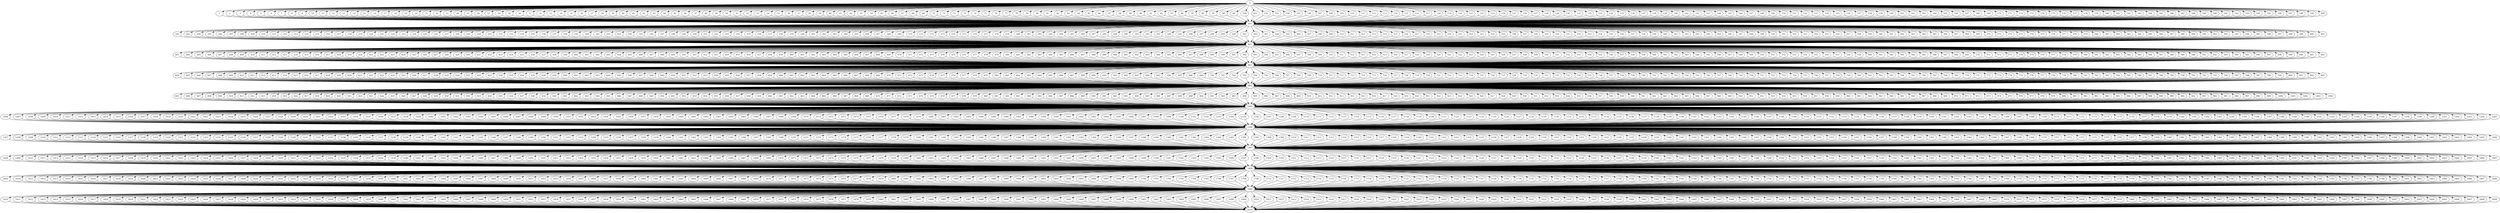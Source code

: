 digraph dag {
	0 -> 1;
	0 -> 2;
	0 -> 3;
	0 -> 4;
	0 -> 5;
	0 -> 6;
	0 -> 7;
	0 -> 8;
	0 -> 9;
	0 -> 10;
	0 -> 11;
	0 -> 12;
	0 -> 13;
	0 -> 14;
	0 -> 15;
	0 -> 16;
	0 -> 17;
	0 -> 18;
	0 -> 19;
	0 -> 20;
	0 -> 21;
	0 -> 22;
	0 -> 23;
	0 -> 24;
	0 -> 25;
	0 -> 26;
	0 -> 27;
	0 -> 28;
	0 -> 29;
	0 -> 30;
	0 -> 31;
	0 -> 32;
	0 -> 33;
	0 -> 34;
	0 -> 35;
	0 -> 36;
	0 -> 37;
	0 -> 38;
	0 -> 39;
	0 -> 40;
	0 -> 41;
	0 -> 42;
	0 -> 43;
	0 -> 44;
	0 -> 45;
	0 -> 46;
	0 -> 47;
	0 -> 48;
	0 -> 49;
	0 -> 50;
	0 -> 51;
	0 -> 52;
	0 -> 53;
	0 -> 54;
	0 -> 55;
	0 -> 56;
	0 -> 57;
	0 -> 58;
	0 -> 59;
	0 -> 60;
	0 -> 61;
	0 -> 62;
	0 -> 63;
	0 -> 64;
	0 -> 65;
	0 -> 66;
	0 -> 67;
	0 -> 68;
	0 -> 69;
	0 -> 70;
	0 -> 71;
	0 -> 72;
	0 -> 73;
	0 -> 74;
	0 -> 75;
	0 -> 76;
	0 -> 77;
	0 -> 78;
	0 -> 79;
	0 -> 80;
	0 -> 81;
	0 -> 82;
	0 -> 83;
	0 -> 84;
	0 -> 85;
	0 -> 86;
	0 -> 87;
	0 -> 88;
	0 -> 89;
	0 -> 90;
	0 -> 91;
	0 -> 92;
	0 -> 93;
	0 -> 94;
	0 -> 95;
	0 -> 96;
	0 -> 97;
	0 -> 98;
	0 -> 99;
	0 -> 100;
	0 -> 101;
	0 -> 102;
	0 -> 103;
	0 -> 104;
	0 -> 105;
	0 -> 106;
	0 -> 107;
	0 -> 108;
	0 -> 109;
	0 -> 110;
	0 -> 111;
	0 -> 112;
	0 -> 113;
	0 -> 114;
	0 -> 115;
	0 -> 116;
	0 -> 117;
	0 -> 118;
	0 -> 119;
	0 -> 120;
	0 -> 121;
	0 -> 122;
	0 -> 123;
	0 -> 124;
	0 -> 125;
	0 -> 126;
	0 -> 127;
	0 -> 128;
	0 -> 129;
	0 -> 130;
	0 -> 131;
	0 -> 132;
	0 -> 133;
	0 -> 134;
	0 -> 135;
	0 -> 136;
	0 -> 137;
	0 -> 138;
	0 -> 139;
	0 -> 140;
	0 -> 141;
	0 -> 142;
	0 -> 143;
	0 -> 144;
	0 -> 145;
	0 -> 146;
	0 -> 147;
	0 -> 148;
	0 -> 149;
	0 -> 150;
	0 -> 151;
	0 -> 152;
	0 -> 153;
	0 -> 154;
	0 -> 155;
	0 -> 156;
	0 -> 157;
	0 -> 158;
	0 -> 159;
	0 -> 160;
	0 -> 161;
	0 -> 162;
	0 -> 163;
	0 -> 164;
	0 -> 165;
	0 -> 166;
	0 -> 167;
	0 -> 168;
	0 -> 169;
	0 -> 170;
	0 -> 171;
	0 -> 172;
	0 -> 173;
	0 -> 174;
	0 -> 175;
	0 -> 176;
	0 -> 177;
	0 -> 178;
	0 -> 179;
	0 -> 180;
	0 -> 181;
	0 -> 182;
	0 -> 183;
	0 -> 184;
	0 -> 185;
	0 -> 186;
	0 -> 187;
	0 -> 188;
	0 -> 189;
	0 -> 190;
	0 -> 191;
	0 -> 192;
	0 -> 193;
	0 -> 194;
	0 -> 195;
	0 -> 196;
	0 -> 197;
	0 -> 198;
	0 -> 199;
	0 -> 200;
	1 -> 201;
	2 -> 201;
	3 -> 201;
	4 -> 201;
	5 -> 201;
	6 -> 201;
	7 -> 201;
	8 -> 201;
	9 -> 201;
	10 -> 201;
	11 -> 201;
	12 -> 201;
	13 -> 201;
	14 -> 201;
	15 -> 201;
	16 -> 201;
	17 -> 201;
	18 -> 201;
	19 -> 201;
	20 -> 201;
	21 -> 201;
	22 -> 201;
	23 -> 201;
	24 -> 201;
	25 -> 201;
	26 -> 201;
	27 -> 201;
	28 -> 201;
	29 -> 201;
	30 -> 201;
	31 -> 201;
	32 -> 201;
	33 -> 201;
	34 -> 201;
	35 -> 201;
	36 -> 201;
	37 -> 201;
	38 -> 201;
	39 -> 201;
	40 -> 201;
	41 -> 201;
	42 -> 201;
	43 -> 201;
	44 -> 201;
	45 -> 201;
	46 -> 201;
	47 -> 201;
	48 -> 201;
	49 -> 201;
	50 -> 201;
	51 -> 201;
	52 -> 201;
	53 -> 201;
	54 -> 201;
	55 -> 201;
	56 -> 201;
	57 -> 201;
	58 -> 201;
	59 -> 201;
	60 -> 201;
	61 -> 201;
	62 -> 201;
	63 -> 201;
	64 -> 201;
	65 -> 201;
	66 -> 201;
	67 -> 201;
	68 -> 201;
	69 -> 201;
	70 -> 201;
	71 -> 201;
	72 -> 201;
	73 -> 201;
	74 -> 201;
	75 -> 201;
	76 -> 201;
	77 -> 201;
	78 -> 201;
	79 -> 201;
	80 -> 201;
	81 -> 201;
	82 -> 201;
	83 -> 201;
	84 -> 201;
	85 -> 201;
	86 -> 201;
	87 -> 201;
	88 -> 201;
	89 -> 201;
	90 -> 201;
	91 -> 201;
	92 -> 201;
	93 -> 201;
	94 -> 201;
	95 -> 201;
	96 -> 201;
	97 -> 201;
	98 -> 201;
	99 -> 201;
	100 -> 201;
	101 -> 201;
	102 -> 201;
	103 -> 201;
	104 -> 201;
	105 -> 201;
	106 -> 201;
	107 -> 201;
	108 -> 201;
	109 -> 201;
	110 -> 201;
	111 -> 201;
	112 -> 201;
	113 -> 201;
	114 -> 201;
	115 -> 201;
	116 -> 201;
	117 -> 201;
	118 -> 201;
	119 -> 201;
	120 -> 201;
	121 -> 201;
	122 -> 201;
	123 -> 201;
	124 -> 201;
	125 -> 201;
	126 -> 201;
	127 -> 201;
	128 -> 201;
	129 -> 201;
	130 -> 201;
	131 -> 201;
	132 -> 201;
	133 -> 201;
	134 -> 201;
	135 -> 201;
	136 -> 201;
	137 -> 201;
	138 -> 201;
	139 -> 201;
	140 -> 201;
	141 -> 201;
	142 -> 201;
	143 -> 201;
	144 -> 201;
	145 -> 201;
	146 -> 201;
	147 -> 201;
	148 -> 201;
	149 -> 201;
	150 -> 201;
	151 -> 201;
	152 -> 201;
	153 -> 201;
	154 -> 201;
	155 -> 201;
	156 -> 201;
	157 -> 201;
	158 -> 201;
	159 -> 201;
	160 -> 201;
	161 -> 201;
	162 -> 201;
	163 -> 201;
	164 -> 201;
	165 -> 201;
	166 -> 201;
	167 -> 201;
	168 -> 201;
	169 -> 201;
	170 -> 201;
	171 -> 201;
	172 -> 201;
	173 -> 201;
	174 -> 201;
	175 -> 201;
	176 -> 201;
	177 -> 201;
	178 -> 201;
	179 -> 201;
	180 -> 201;
	181 -> 201;
	182 -> 201;
	183 -> 201;
	184 -> 201;
	185 -> 201;
	186 -> 201;
	187 -> 201;
	188 -> 201;
	189 -> 201;
	190 -> 201;
	191 -> 201;
	192 -> 201;
	193 -> 201;
	194 -> 201;
	195 -> 201;
	196 -> 201;
	197 -> 201;
	198 -> 201;
	199 -> 201;
	200 -> 201;
	201 -> 202;
	201 -> 203;
	201 -> 204;
	201 -> 205;
	201 -> 206;
	201 -> 207;
	201 -> 208;
	201 -> 209;
	201 -> 210;
	201 -> 211;
	201 -> 212;
	201 -> 213;
	201 -> 214;
	201 -> 215;
	201 -> 216;
	201 -> 217;
	201 -> 218;
	201 -> 219;
	201 -> 220;
	201 -> 221;
	201 -> 222;
	201 -> 223;
	201 -> 224;
	201 -> 225;
	201 -> 226;
	201 -> 227;
	201 -> 228;
	201 -> 229;
	201 -> 230;
	201 -> 231;
	201 -> 232;
	201 -> 233;
	201 -> 234;
	201 -> 235;
	201 -> 236;
	201 -> 237;
	201 -> 238;
	201 -> 239;
	201 -> 240;
	201 -> 241;
	201 -> 242;
	201 -> 243;
	201 -> 244;
	201 -> 245;
	201 -> 246;
	201 -> 247;
	201 -> 248;
	201 -> 249;
	201 -> 250;
	201 -> 251;
	201 -> 252;
	201 -> 253;
	201 -> 254;
	201 -> 255;
	201 -> 256;
	201 -> 257;
	201 -> 258;
	201 -> 259;
	201 -> 260;
	201 -> 261;
	201 -> 262;
	201 -> 263;
	201 -> 264;
	201 -> 265;
	201 -> 266;
	201 -> 267;
	201 -> 268;
	201 -> 269;
	201 -> 270;
	201 -> 271;
	201 -> 272;
	201 -> 273;
	201 -> 274;
	201 -> 275;
	201 -> 276;
	201 -> 277;
	201 -> 278;
	201 -> 279;
	201 -> 280;
	201 -> 281;
	201 -> 282;
	201 -> 283;
	201 -> 284;
	201 -> 285;
	201 -> 286;
	201 -> 287;
	201 -> 288;
	201 -> 289;
	201 -> 290;
	201 -> 291;
	201 -> 292;
	201 -> 293;
	201 -> 294;
	201 -> 295;
	201 -> 296;
	201 -> 297;
	201 -> 298;
	201 -> 299;
	201 -> 300;
	201 -> 301;
	201 -> 302;
	201 -> 303;
	201 -> 304;
	201 -> 305;
	201 -> 306;
	201 -> 307;
	201 -> 308;
	201 -> 309;
	201 -> 310;
	201 -> 311;
	201 -> 312;
	201 -> 313;
	201 -> 314;
	201 -> 315;
	201 -> 316;
	201 -> 317;
	201 -> 318;
	201 -> 319;
	201 -> 320;
	201 -> 321;
	201 -> 322;
	201 -> 323;
	201 -> 324;
	201 -> 325;
	201 -> 326;
	201 -> 327;
	201 -> 328;
	201 -> 329;
	201 -> 330;
	201 -> 331;
	201 -> 332;
	201 -> 333;
	201 -> 334;
	201 -> 335;
	201 -> 336;
	201 -> 337;
	201 -> 338;
	201 -> 339;
	201 -> 340;
	201 -> 341;
	201 -> 342;
	201 -> 343;
	201 -> 344;
	201 -> 345;
	201 -> 346;
	201 -> 347;
	201 -> 348;
	201 -> 349;
	201 -> 350;
	201 -> 351;
	201 -> 352;
	201 -> 353;
	201 -> 354;
	201 -> 355;
	201 -> 356;
	201 -> 357;
	201 -> 358;
	201 -> 359;
	201 -> 360;
	201 -> 361;
	201 -> 362;
	201 -> 363;
	201 -> 364;
	201 -> 365;
	201 -> 366;
	201 -> 367;
	201 -> 368;
	201 -> 369;
	201 -> 370;
	201 -> 371;
	201 -> 372;
	201 -> 373;
	201 -> 374;
	201 -> 375;
	201 -> 376;
	201 -> 377;
	201 -> 378;
	201 -> 379;
	201 -> 380;
	201 -> 381;
	201 -> 382;
	201 -> 383;
	201 -> 384;
	201 -> 385;
	201 -> 386;
	201 -> 387;
	201 -> 388;
	201 -> 389;
	201 -> 390;
	201 -> 391;
	201 -> 392;
	201 -> 393;
	201 -> 394;
	201 -> 395;
	201 -> 396;
	201 -> 397;
	201 -> 398;
	201 -> 399;
	201 -> 400;
	201 -> 401;
	202 -> 402;
	203 -> 402;
	204 -> 402;
	205 -> 402;
	206 -> 402;
	207 -> 402;
	208 -> 402;
	209 -> 402;
	210 -> 402;
	211 -> 402;
	212 -> 402;
	213 -> 402;
	214 -> 402;
	215 -> 402;
	216 -> 402;
	217 -> 402;
	218 -> 402;
	219 -> 402;
	220 -> 402;
	221 -> 402;
	222 -> 402;
	223 -> 402;
	224 -> 402;
	225 -> 402;
	226 -> 402;
	227 -> 402;
	228 -> 402;
	229 -> 402;
	230 -> 402;
	231 -> 402;
	232 -> 402;
	233 -> 402;
	234 -> 402;
	235 -> 402;
	236 -> 402;
	237 -> 402;
	238 -> 402;
	239 -> 402;
	240 -> 402;
	241 -> 402;
	242 -> 402;
	243 -> 402;
	244 -> 402;
	245 -> 402;
	246 -> 402;
	247 -> 402;
	248 -> 402;
	249 -> 402;
	250 -> 402;
	251 -> 402;
	252 -> 402;
	253 -> 402;
	254 -> 402;
	255 -> 402;
	256 -> 402;
	257 -> 402;
	258 -> 402;
	259 -> 402;
	260 -> 402;
	261 -> 402;
	262 -> 402;
	263 -> 402;
	264 -> 402;
	265 -> 402;
	266 -> 402;
	267 -> 402;
	268 -> 402;
	269 -> 402;
	270 -> 402;
	271 -> 402;
	272 -> 402;
	273 -> 402;
	274 -> 402;
	275 -> 402;
	276 -> 402;
	277 -> 402;
	278 -> 402;
	279 -> 402;
	280 -> 402;
	281 -> 402;
	282 -> 402;
	283 -> 402;
	284 -> 402;
	285 -> 402;
	286 -> 402;
	287 -> 402;
	288 -> 402;
	289 -> 402;
	290 -> 402;
	291 -> 402;
	292 -> 402;
	293 -> 402;
	294 -> 402;
	295 -> 402;
	296 -> 402;
	297 -> 402;
	298 -> 402;
	299 -> 402;
	300 -> 402;
	301 -> 402;
	302 -> 402;
	303 -> 402;
	304 -> 402;
	305 -> 402;
	306 -> 402;
	307 -> 402;
	308 -> 402;
	309 -> 402;
	310 -> 402;
	311 -> 402;
	312 -> 402;
	313 -> 402;
	314 -> 402;
	315 -> 402;
	316 -> 402;
	317 -> 402;
	318 -> 402;
	319 -> 402;
	320 -> 402;
	321 -> 402;
	322 -> 402;
	323 -> 402;
	324 -> 402;
	325 -> 402;
	326 -> 402;
	327 -> 402;
	328 -> 402;
	329 -> 402;
	330 -> 402;
	331 -> 402;
	332 -> 402;
	333 -> 402;
	334 -> 402;
	335 -> 402;
	336 -> 402;
	337 -> 402;
	338 -> 402;
	339 -> 402;
	340 -> 402;
	341 -> 402;
	342 -> 402;
	343 -> 402;
	344 -> 402;
	345 -> 402;
	346 -> 402;
	347 -> 402;
	348 -> 402;
	349 -> 402;
	350 -> 402;
	351 -> 402;
	352 -> 402;
	353 -> 402;
	354 -> 402;
	355 -> 402;
	356 -> 402;
	357 -> 402;
	358 -> 402;
	359 -> 402;
	360 -> 402;
	361 -> 402;
	362 -> 402;
	363 -> 402;
	364 -> 402;
	365 -> 402;
	366 -> 402;
	367 -> 402;
	368 -> 402;
	369 -> 402;
	370 -> 402;
	371 -> 402;
	372 -> 402;
	373 -> 402;
	374 -> 402;
	375 -> 402;
	376 -> 402;
	377 -> 402;
	378 -> 402;
	379 -> 402;
	380 -> 402;
	381 -> 402;
	382 -> 402;
	383 -> 402;
	384 -> 402;
	385 -> 402;
	386 -> 402;
	387 -> 402;
	388 -> 402;
	389 -> 402;
	390 -> 402;
	391 -> 402;
	392 -> 402;
	393 -> 402;
	394 -> 402;
	395 -> 402;
	396 -> 402;
	397 -> 402;
	398 -> 402;
	399 -> 402;
	400 -> 402;
	401 -> 402;
	402 -> 403;
	402 -> 404;
	402 -> 405;
	402 -> 406;
	402 -> 407;
	402 -> 408;
	402 -> 409;
	402 -> 410;
	402 -> 411;
	402 -> 412;
	402 -> 413;
	402 -> 414;
	402 -> 415;
	402 -> 416;
	402 -> 417;
	402 -> 418;
	402 -> 419;
	402 -> 420;
	402 -> 421;
	402 -> 422;
	402 -> 423;
	402 -> 424;
	402 -> 425;
	402 -> 426;
	402 -> 427;
	402 -> 428;
	402 -> 429;
	402 -> 430;
	402 -> 431;
	402 -> 432;
	402 -> 433;
	402 -> 434;
	402 -> 435;
	402 -> 436;
	402 -> 437;
	402 -> 438;
	402 -> 439;
	402 -> 440;
	402 -> 441;
	402 -> 442;
	402 -> 443;
	402 -> 444;
	402 -> 445;
	402 -> 446;
	402 -> 447;
	402 -> 448;
	402 -> 449;
	402 -> 450;
	402 -> 451;
	402 -> 452;
	402 -> 453;
	402 -> 454;
	402 -> 455;
	402 -> 456;
	402 -> 457;
	402 -> 458;
	402 -> 459;
	402 -> 460;
	402 -> 461;
	402 -> 462;
	402 -> 463;
	402 -> 464;
	402 -> 465;
	402 -> 466;
	402 -> 467;
	402 -> 468;
	402 -> 469;
	402 -> 470;
	402 -> 471;
	402 -> 472;
	402 -> 473;
	402 -> 474;
	402 -> 475;
	402 -> 476;
	402 -> 477;
	402 -> 478;
	402 -> 479;
	402 -> 480;
	402 -> 481;
	402 -> 482;
	402 -> 483;
	402 -> 484;
	402 -> 485;
	402 -> 486;
	402 -> 487;
	402 -> 488;
	402 -> 489;
	402 -> 490;
	402 -> 491;
	402 -> 492;
	402 -> 493;
	402 -> 494;
	402 -> 495;
	402 -> 496;
	402 -> 497;
	402 -> 498;
	402 -> 499;
	402 -> 500;
	402 -> 501;
	402 -> 502;
	402 -> 503;
	402 -> 504;
	402 -> 505;
	402 -> 506;
	402 -> 507;
	402 -> 508;
	402 -> 509;
	402 -> 510;
	402 -> 511;
	402 -> 512;
	402 -> 513;
	402 -> 514;
	402 -> 515;
	402 -> 516;
	402 -> 517;
	402 -> 518;
	402 -> 519;
	402 -> 520;
	402 -> 521;
	402 -> 522;
	402 -> 523;
	402 -> 524;
	402 -> 525;
	402 -> 526;
	402 -> 527;
	402 -> 528;
	402 -> 529;
	402 -> 530;
	402 -> 531;
	402 -> 532;
	402 -> 533;
	402 -> 534;
	402 -> 535;
	402 -> 536;
	402 -> 537;
	402 -> 538;
	402 -> 539;
	402 -> 540;
	402 -> 541;
	402 -> 542;
	402 -> 543;
	402 -> 544;
	402 -> 545;
	402 -> 546;
	402 -> 547;
	402 -> 548;
	402 -> 549;
	402 -> 550;
	402 -> 551;
	402 -> 552;
	402 -> 553;
	402 -> 554;
	402 -> 555;
	402 -> 556;
	402 -> 557;
	402 -> 558;
	402 -> 559;
	402 -> 560;
	402 -> 561;
	402 -> 562;
	402 -> 563;
	402 -> 564;
	402 -> 565;
	402 -> 566;
	402 -> 567;
	402 -> 568;
	402 -> 569;
	402 -> 570;
	402 -> 571;
	402 -> 572;
	402 -> 573;
	402 -> 574;
	402 -> 575;
	402 -> 576;
	402 -> 577;
	402 -> 578;
	402 -> 579;
	402 -> 580;
	402 -> 581;
	402 -> 582;
	402 -> 583;
	402 -> 584;
	402 -> 585;
	402 -> 586;
	402 -> 587;
	402 -> 588;
	402 -> 589;
	402 -> 590;
	402 -> 591;
	402 -> 592;
	402 -> 593;
	402 -> 594;
	402 -> 595;
	402 -> 596;
	402 -> 597;
	402 -> 598;
	402 -> 599;
	402 -> 600;
	402 -> 601;
	402 -> 602;
	403 -> 603;
	404 -> 603;
	405 -> 603;
	406 -> 603;
	407 -> 603;
	408 -> 603;
	409 -> 603;
	410 -> 603;
	411 -> 603;
	412 -> 603;
	413 -> 603;
	414 -> 603;
	415 -> 603;
	416 -> 603;
	417 -> 603;
	418 -> 603;
	419 -> 603;
	420 -> 603;
	421 -> 603;
	422 -> 603;
	423 -> 603;
	424 -> 603;
	425 -> 603;
	426 -> 603;
	427 -> 603;
	428 -> 603;
	429 -> 603;
	430 -> 603;
	431 -> 603;
	432 -> 603;
	433 -> 603;
	434 -> 603;
	435 -> 603;
	436 -> 603;
	437 -> 603;
	438 -> 603;
	439 -> 603;
	440 -> 603;
	441 -> 603;
	442 -> 603;
	443 -> 603;
	444 -> 603;
	445 -> 603;
	446 -> 603;
	447 -> 603;
	448 -> 603;
	449 -> 603;
	450 -> 603;
	451 -> 603;
	452 -> 603;
	453 -> 603;
	454 -> 603;
	455 -> 603;
	456 -> 603;
	457 -> 603;
	458 -> 603;
	459 -> 603;
	460 -> 603;
	461 -> 603;
	462 -> 603;
	463 -> 603;
	464 -> 603;
	465 -> 603;
	466 -> 603;
	467 -> 603;
	468 -> 603;
	469 -> 603;
	470 -> 603;
	471 -> 603;
	472 -> 603;
	473 -> 603;
	474 -> 603;
	475 -> 603;
	476 -> 603;
	477 -> 603;
	478 -> 603;
	479 -> 603;
	480 -> 603;
	481 -> 603;
	482 -> 603;
	483 -> 603;
	484 -> 603;
	485 -> 603;
	486 -> 603;
	487 -> 603;
	488 -> 603;
	489 -> 603;
	490 -> 603;
	491 -> 603;
	492 -> 603;
	493 -> 603;
	494 -> 603;
	495 -> 603;
	496 -> 603;
	497 -> 603;
	498 -> 603;
	499 -> 603;
	500 -> 603;
	501 -> 603;
	502 -> 603;
	503 -> 603;
	504 -> 603;
	505 -> 603;
	506 -> 603;
	507 -> 603;
	508 -> 603;
	509 -> 603;
	510 -> 603;
	511 -> 603;
	512 -> 603;
	513 -> 603;
	514 -> 603;
	515 -> 603;
	516 -> 603;
	517 -> 603;
	518 -> 603;
	519 -> 603;
	520 -> 603;
	521 -> 603;
	522 -> 603;
	523 -> 603;
	524 -> 603;
	525 -> 603;
	526 -> 603;
	527 -> 603;
	528 -> 603;
	529 -> 603;
	530 -> 603;
	531 -> 603;
	532 -> 603;
	533 -> 603;
	534 -> 603;
	535 -> 603;
	536 -> 603;
	537 -> 603;
	538 -> 603;
	539 -> 603;
	540 -> 603;
	541 -> 603;
	542 -> 603;
	543 -> 603;
	544 -> 603;
	545 -> 603;
	546 -> 603;
	547 -> 603;
	548 -> 603;
	549 -> 603;
	550 -> 603;
	551 -> 603;
	552 -> 603;
	553 -> 603;
	554 -> 603;
	555 -> 603;
	556 -> 603;
	557 -> 603;
	558 -> 603;
	559 -> 603;
	560 -> 603;
	561 -> 603;
	562 -> 603;
	563 -> 603;
	564 -> 603;
	565 -> 603;
	566 -> 603;
	567 -> 603;
	568 -> 603;
	569 -> 603;
	570 -> 603;
	571 -> 603;
	572 -> 603;
	573 -> 603;
	574 -> 603;
	575 -> 603;
	576 -> 603;
	577 -> 603;
	578 -> 603;
	579 -> 603;
	580 -> 603;
	581 -> 603;
	582 -> 603;
	583 -> 603;
	584 -> 603;
	585 -> 603;
	586 -> 603;
	587 -> 603;
	588 -> 603;
	589 -> 603;
	590 -> 603;
	591 -> 603;
	592 -> 603;
	593 -> 603;
	594 -> 603;
	595 -> 603;
	596 -> 603;
	597 -> 603;
	598 -> 603;
	599 -> 603;
	600 -> 603;
	601 -> 603;
	602 -> 603;
	603 -> 604;
	603 -> 605;
	603 -> 606;
	603 -> 607;
	603 -> 608;
	603 -> 609;
	603 -> 610;
	603 -> 611;
	603 -> 612;
	603 -> 613;
	603 -> 614;
	603 -> 615;
	603 -> 616;
	603 -> 617;
	603 -> 618;
	603 -> 619;
	603 -> 620;
	603 -> 621;
	603 -> 622;
	603 -> 623;
	603 -> 624;
	603 -> 625;
	603 -> 626;
	603 -> 627;
	603 -> 628;
	603 -> 629;
	603 -> 630;
	603 -> 631;
	603 -> 632;
	603 -> 633;
	603 -> 634;
	603 -> 635;
	603 -> 636;
	603 -> 637;
	603 -> 638;
	603 -> 639;
	603 -> 640;
	603 -> 641;
	603 -> 642;
	603 -> 643;
	603 -> 644;
	603 -> 645;
	603 -> 646;
	603 -> 647;
	603 -> 648;
	603 -> 649;
	603 -> 650;
	603 -> 651;
	603 -> 652;
	603 -> 653;
	603 -> 654;
	603 -> 655;
	603 -> 656;
	603 -> 657;
	603 -> 658;
	603 -> 659;
	603 -> 660;
	603 -> 661;
	603 -> 662;
	603 -> 663;
	603 -> 664;
	603 -> 665;
	603 -> 666;
	603 -> 667;
	603 -> 668;
	603 -> 669;
	603 -> 670;
	603 -> 671;
	603 -> 672;
	603 -> 673;
	603 -> 674;
	603 -> 675;
	603 -> 676;
	603 -> 677;
	603 -> 678;
	603 -> 679;
	603 -> 680;
	603 -> 681;
	603 -> 682;
	603 -> 683;
	603 -> 684;
	603 -> 685;
	603 -> 686;
	603 -> 687;
	603 -> 688;
	603 -> 689;
	603 -> 690;
	603 -> 691;
	603 -> 692;
	603 -> 693;
	603 -> 694;
	603 -> 695;
	603 -> 696;
	603 -> 697;
	603 -> 698;
	603 -> 699;
	603 -> 700;
	603 -> 701;
	603 -> 702;
	603 -> 703;
	603 -> 704;
	603 -> 705;
	603 -> 706;
	603 -> 707;
	603 -> 708;
	603 -> 709;
	603 -> 710;
	603 -> 711;
	603 -> 712;
	603 -> 713;
	603 -> 714;
	603 -> 715;
	603 -> 716;
	603 -> 717;
	603 -> 718;
	603 -> 719;
	603 -> 720;
	603 -> 721;
	603 -> 722;
	603 -> 723;
	603 -> 724;
	603 -> 725;
	603 -> 726;
	603 -> 727;
	603 -> 728;
	603 -> 729;
	603 -> 730;
	603 -> 731;
	603 -> 732;
	603 -> 733;
	603 -> 734;
	603 -> 735;
	603 -> 736;
	603 -> 737;
	603 -> 738;
	603 -> 739;
	603 -> 740;
	603 -> 741;
	603 -> 742;
	603 -> 743;
	603 -> 744;
	603 -> 745;
	603 -> 746;
	603 -> 747;
	603 -> 748;
	603 -> 749;
	603 -> 750;
	603 -> 751;
	603 -> 752;
	603 -> 753;
	603 -> 754;
	603 -> 755;
	603 -> 756;
	603 -> 757;
	603 -> 758;
	603 -> 759;
	603 -> 760;
	603 -> 761;
	603 -> 762;
	603 -> 763;
	603 -> 764;
	603 -> 765;
	603 -> 766;
	603 -> 767;
	603 -> 768;
	603 -> 769;
	603 -> 770;
	603 -> 771;
	603 -> 772;
	603 -> 773;
	603 -> 774;
	603 -> 775;
	603 -> 776;
	603 -> 777;
	603 -> 778;
	603 -> 779;
	603 -> 780;
	603 -> 781;
	603 -> 782;
	603 -> 783;
	603 -> 784;
	603 -> 785;
	603 -> 786;
	603 -> 787;
	603 -> 788;
	603 -> 789;
	603 -> 790;
	603 -> 791;
	603 -> 792;
	603 -> 793;
	603 -> 794;
	603 -> 795;
	603 -> 796;
	603 -> 797;
	603 -> 798;
	603 -> 799;
	603 -> 800;
	603 -> 801;
	603 -> 802;
	603 -> 803;
	604 -> 804;
	605 -> 804;
	606 -> 804;
	607 -> 804;
	608 -> 804;
	609 -> 804;
	610 -> 804;
	611 -> 804;
	612 -> 804;
	613 -> 804;
	614 -> 804;
	615 -> 804;
	616 -> 804;
	617 -> 804;
	618 -> 804;
	619 -> 804;
	620 -> 804;
	621 -> 804;
	622 -> 804;
	623 -> 804;
	624 -> 804;
	625 -> 804;
	626 -> 804;
	627 -> 804;
	628 -> 804;
	629 -> 804;
	630 -> 804;
	631 -> 804;
	632 -> 804;
	633 -> 804;
	634 -> 804;
	635 -> 804;
	636 -> 804;
	637 -> 804;
	638 -> 804;
	639 -> 804;
	640 -> 804;
	641 -> 804;
	642 -> 804;
	643 -> 804;
	644 -> 804;
	645 -> 804;
	646 -> 804;
	647 -> 804;
	648 -> 804;
	649 -> 804;
	650 -> 804;
	651 -> 804;
	652 -> 804;
	653 -> 804;
	654 -> 804;
	655 -> 804;
	656 -> 804;
	657 -> 804;
	658 -> 804;
	659 -> 804;
	660 -> 804;
	661 -> 804;
	662 -> 804;
	663 -> 804;
	664 -> 804;
	665 -> 804;
	666 -> 804;
	667 -> 804;
	668 -> 804;
	669 -> 804;
	670 -> 804;
	671 -> 804;
	672 -> 804;
	673 -> 804;
	674 -> 804;
	675 -> 804;
	676 -> 804;
	677 -> 804;
	678 -> 804;
	679 -> 804;
	680 -> 804;
	681 -> 804;
	682 -> 804;
	683 -> 804;
	684 -> 804;
	685 -> 804;
	686 -> 804;
	687 -> 804;
	688 -> 804;
	689 -> 804;
	690 -> 804;
	691 -> 804;
	692 -> 804;
	693 -> 804;
	694 -> 804;
	695 -> 804;
	696 -> 804;
	697 -> 804;
	698 -> 804;
	699 -> 804;
	700 -> 804;
	701 -> 804;
	702 -> 804;
	703 -> 804;
	704 -> 804;
	705 -> 804;
	706 -> 804;
	707 -> 804;
	708 -> 804;
	709 -> 804;
	710 -> 804;
	711 -> 804;
	712 -> 804;
	713 -> 804;
	714 -> 804;
	715 -> 804;
	716 -> 804;
	717 -> 804;
	718 -> 804;
	719 -> 804;
	720 -> 804;
	721 -> 804;
	722 -> 804;
	723 -> 804;
	724 -> 804;
	725 -> 804;
	726 -> 804;
	727 -> 804;
	728 -> 804;
	729 -> 804;
	730 -> 804;
	731 -> 804;
	732 -> 804;
	733 -> 804;
	734 -> 804;
	735 -> 804;
	736 -> 804;
	737 -> 804;
	738 -> 804;
	739 -> 804;
	740 -> 804;
	741 -> 804;
	742 -> 804;
	743 -> 804;
	744 -> 804;
	745 -> 804;
	746 -> 804;
	747 -> 804;
	748 -> 804;
	749 -> 804;
	750 -> 804;
	751 -> 804;
	752 -> 804;
	753 -> 804;
	754 -> 804;
	755 -> 804;
	756 -> 804;
	757 -> 804;
	758 -> 804;
	759 -> 804;
	760 -> 804;
	761 -> 804;
	762 -> 804;
	763 -> 804;
	764 -> 804;
	765 -> 804;
	766 -> 804;
	767 -> 804;
	768 -> 804;
	769 -> 804;
	770 -> 804;
	771 -> 804;
	772 -> 804;
	773 -> 804;
	774 -> 804;
	775 -> 804;
	776 -> 804;
	777 -> 804;
	778 -> 804;
	779 -> 804;
	780 -> 804;
	781 -> 804;
	782 -> 804;
	783 -> 804;
	784 -> 804;
	785 -> 804;
	786 -> 804;
	787 -> 804;
	788 -> 804;
	789 -> 804;
	790 -> 804;
	791 -> 804;
	792 -> 804;
	793 -> 804;
	794 -> 804;
	795 -> 804;
	796 -> 804;
	797 -> 804;
	798 -> 804;
	799 -> 804;
	800 -> 804;
	801 -> 804;
	802 -> 804;
	803 -> 804;
	804 -> 805;
	804 -> 806;
	804 -> 807;
	804 -> 808;
	804 -> 809;
	804 -> 810;
	804 -> 811;
	804 -> 812;
	804 -> 813;
	804 -> 814;
	804 -> 815;
	804 -> 816;
	804 -> 817;
	804 -> 818;
	804 -> 819;
	804 -> 820;
	804 -> 821;
	804 -> 822;
	804 -> 823;
	804 -> 824;
	804 -> 825;
	804 -> 826;
	804 -> 827;
	804 -> 828;
	804 -> 829;
	804 -> 830;
	804 -> 831;
	804 -> 832;
	804 -> 833;
	804 -> 834;
	804 -> 835;
	804 -> 836;
	804 -> 837;
	804 -> 838;
	804 -> 839;
	804 -> 840;
	804 -> 841;
	804 -> 842;
	804 -> 843;
	804 -> 844;
	804 -> 845;
	804 -> 846;
	804 -> 847;
	804 -> 848;
	804 -> 849;
	804 -> 850;
	804 -> 851;
	804 -> 852;
	804 -> 853;
	804 -> 854;
	804 -> 855;
	804 -> 856;
	804 -> 857;
	804 -> 858;
	804 -> 859;
	804 -> 860;
	804 -> 861;
	804 -> 862;
	804 -> 863;
	804 -> 864;
	804 -> 865;
	804 -> 866;
	804 -> 867;
	804 -> 868;
	804 -> 869;
	804 -> 870;
	804 -> 871;
	804 -> 872;
	804 -> 873;
	804 -> 874;
	804 -> 875;
	804 -> 876;
	804 -> 877;
	804 -> 878;
	804 -> 879;
	804 -> 880;
	804 -> 881;
	804 -> 882;
	804 -> 883;
	804 -> 884;
	804 -> 885;
	804 -> 886;
	804 -> 887;
	804 -> 888;
	804 -> 889;
	804 -> 890;
	804 -> 891;
	804 -> 892;
	804 -> 893;
	804 -> 894;
	804 -> 895;
	804 -> 896;
	804 -> 897;
	804 -> 898;
	804 -> 899;
	804 -> 900;
	804 -> 901;
	804 -> 902;
	804 -> 903;
	804 -> 904;
	804 -> 905;
	804 -> 906;
	804 -> 907;
	804 -> 908;
	804 -> 909;
	804 -> 910;
	804 -> 911;
	804 -> 912;
	804 -> 913;
	804 -> 914;
	804 -> 915;
	804 -> 916;
	804 -> 917;
	804 -> 918;
	804 -> 919;
	804 -> 920;
	804 -> 921;
	804 -> 922;
	804 -> 923;
	804 -> 924;
	804 -> 925;
	804 -> 926;
	804 -> 927;
	804 -> 928;
	804 -> 929;
	804 -> 930;
	804 -> 931;
	804 -> 932;
	804 -> 933;
	804 -> 934;
	804 -> 935;
	804 -> 936;
	804 -> 937;
	804 -> 938;
	804 -> 939;
	804 -> 940;
	804 -> 941;
	804 -> 942;
	804 -> 943;
	804 -> 944;
	804 -> 945;
	804 -> 946;
	804 -> 947;
	804 -> 948;
	804 -> 949;
	804 -> 950;
	804 -> 951;
	804 -> 952;
	804 -> 953;
	804 -> 954;
	804 -> 955;
	804 -> 956;
	804 -> 957;
	804 -> 958;
	804 -> 959;
	804 -> 960;
	804 -> 961;
	804 -> 962;
	804 -> 963;
	804 -> 964;
	804 -> 965;
	804 -> 966;
	804 -> 967;
	804 -> 968;
	804 -> 969;
	804 -> 970;
	804 -> 971;
	804 -> 972;
	804 -> 973;
	804 -> 974;
	804 -> 975;
	804 -> 976;
	804 -> 977;
	804 -> 978;
	804 -> 979;
	804 -> 980;
	804 -> 981;
	804 -> 982;
	804 -> 983;
	804 -> 984;
	804 -> 985;
	804 -> 986;
	804 -> 987;
	804 -> 988;
	804 -> 989;
	804 -> 990;
	804 -> 991;
	804 -> 992;
	804 -> 993;
	804 -> 994;
	804 -> 995;
	804 -> 996;
	804 -> 997;
	804 -> 998;
	804 -> 999;
	804 -> 1000;
	804 -> 1001;
	804 -> 1002;
	804 -> 1003;
	804 -> 1004;
	805 -> 1005;
	806 -> 1005;
	807 -> 1005;
	808 -> 1005;
	809 -> 1005;
	810 -> 1005;
	811 -> 1005;
	812 -> 1005;
	813 -> 1005;
	814 -> 1005;
	815 -> 1005;
	816 -> 1005;
	817 -> 1005;
	818 -> 1005;
	819 -> 1005;
	820 -> 1005;
	821 -> 1005;
	822 -> 1005;
	823 -> 1005;
	824 -> 1005;
	825 -> 1005;
	826 -> 1005;
	827 -> 1005;
	828 -> 1005;
	829 -> 1005;
	830 -> 1005;
	831 -> 1005;
	832 -> 1005;
	833 -> 1005;
	834 -> 1005;
	835 -> 1005;
	836 -> 1005;
	837 -> 1005;
	838 -> 1005;
	839 -> 1005;
	840 -> 1005;
	841 -> 1005;
	842 -> 1005;
	843 -> 1005;
	844 -> 1005;
	845 -> 1005;
	846 -> 1005;
	847 -> 1005;
	848 -> 1005;
	849 -> 1005;
	850 -> 1005;
	851 -> 1005;
	852 -> 1005;
	853 -> 1005;
	854 -> 1005;
	855 -> 1005;
	856 -> 1005;
	857 -> 1005;
	858 -> 1005;
	859 -> 1005;
	860 -> 1005;
	861 -> 1005;
	862 -> 1005;
	863 -> 1005;
	864 -> 1005;
	865 -> 1005;
	866 -> 1005;
	867 -> 1005;
	868 -> 1005;
	869 -> 1005;
	870 -> 1005;
	871 -> 1005;
	872 -> 1005;
	873 -> 1005;
	874 -> 1005;
	875 -> 1005;
	876 -> 1005;
	877 -> 1005;
	878 -> 1005;
	879 -> 1005;
	880 -> 1005;
	881 -> 1005;
	882 -> 1005;
	883 -> 1005;
	884 -> 1005;
	885 -> 1005;
	886 -> 1005;
	887 -> 1005;
	888 -> 1005;
	889 -> 1005;
	890 -> 1005;
	891 -> 1005;
	892 -> 1005;
	893 -> 1005;
	894 -> 1005;
	895 -> 1005;
	896 -> 1005;
	897 -> 1005;
	898 -> 1005;
	899 -> 1005;
	900 -> 1005;
	901 -> 1005;
	902 -> 1005;
	903 -> 1005;
	904 -> 1005;
	905 -> 1005;
	906 -> 1005;
	907 -> 1005;
	908 -> 1005;
	909 -> 1005;
	910 -> 1005;
	911 -> 1005;
	912 -> 1005;
	913 -> 1005;
	914 -> 1005;
	915 -> 1005;
	916 -> 1005;
	917 -> 1005;
	918 -> 1005;
	919 -> 1005;
	920 -> 1005;
	921 -> 1005;
	922 -> 1005;
	923 -> 1005;
	924 -> 1005;
	925 -> 1005;
	926 -> 1005;
	927 -> 1005;
	928 -> 1005;
	929 -> 1005;
	930 -> 1005;
	931 -> 1005;
	932 -> 1005;
	933 -> 1005;
	934 -> 1005;
	935 -> 1005;
	936 -> 1005;
	937 -> 1005;
	938 -> 1005;
	939 -> 1005;
	940 -> 1005;
	941 -> 1005;
	942 -> 1005;
	943 -> 1005;
	944 -> 1005;
	945 -> 1005;
	946 -> 1005;
	947 -> 1005;
	948 -> 1005;
	949 -> 1005;
	950 -> 1005;
	951 -> 1005;
	952 -> 1005;
	953 -> 1005;
	954 -> 1005;
	955 -> 1005;
	956 -> 1005;
	957 -> 1005;
	958 -> 1005;
	959 -> 1005;
	960 -> 1005;
	961 -> 1005;
	962 -> 1005;
	963 -> 1005;
	964 -> 1005;
	965 -> 1005;
	966 -> 1005;
	967 -> 1005;
	968 -> 1005;
	969 -> 1005;
	970 -> 1005;
	971 -> 1005;
	972 -> 1005;
	973 -> 1005;
	974 -> 1005;
	975 -> 1005;
	976 -> 1005;
	977 -> 1005;
	978 -> 1005;
	979 -> 1005;
	980 -> 1005;
	981 -> 1005;
	982 -> 1005;
	983 -> 1005;
	984 -> 1005;
	985 -> 1005;
	986 -> 1005;
	987 -> 1005;
	988 -> 1005;
	989 -> 1005;
	990 -> 1005;
	991 -> 1005;
	992 -> 1005;
	993 -> 1005;
	994 -> 1005;
	995 -> 1005;
	996 -> 1005;
	997 -> 1005;
	998 -> 1005;
	999 -> 1005;
	1000 -> 1005;
	1001 -> 1005;
	1002 -> 1005;
	1003 -> 1005;
	1004 -> 1005;
	1005 -> 1006;
	1005 -> 1007;
	1005 -> 1008;
	1005 -> 1009;
	1005 -> 1010;
	1005 -> 1011;
	1005 -> 1012;
	1005 -> 1013;
	1005 -> 1014;
	1005 -> 1015;
	1005 -> 1016;
	1005 -> 1017;
	1005 -> 1018;
	1005 -> 1019;
	1005 -> 1020;
	1005 -> 1021;
	1005 -> 1022;
	1005 -> 1023;
	1005 -> 1024;
	1005 -> 1025;
	1005 -> 1026;
	1005 -> 1027;
	1005 -> 1028;
	1005 -> 1029;
	1005 -> 1030;
	1005 -> 1031;
	1005 -> 1032;
	1005 -> 1033;
	1005 -> 1034;
	1005 -> 1035;
	1005 -> 1036;
	1005 -> 1037;
	1005 -> 1038;
	1005 -> 1039;
	1005 -> 1040;
	1005 -> 1041;
	1005 -> 1042;
	1005 -> 1043;
	1005 -> 1044;
	1005 -> 1045;
	1005 -> 1046;
	1005 -> 1047;
	1005 -> 1048;
	1005 -> 1049;
	1005 -> 1050;
	1005 -> 1051;
	1005 -> 1052;
	1005 -> 1053;
	1005 -> 1054;
	1005 -> 1055;
	1005 -> 1056;
	1005 -> 1057;
	1005 -> 1058;
	1005 -> 1059;
	1005 -> 1060;
	1005 -> 1061;
	1005 -> 1062;
	1005 -> 1063;
	1005 -> 1064;
	1005 -> 1065;
	1005 -> 1066;
	1005 -> 1067;
	1005 -> 1068;
	1005 -> 1069;
	1005 -> 1070;
	1005 -> 1071;
	1005 -> 1072;
	1005 -> 1073;
	1005 -> 1074;
	1005 -> 1075;
	1005 -> 1076;
	1005 -> 1077;
	1005 -> 1078;
	1005 -> 1079;
	1005 -> 1080;
	1005 -> 1081;
	1005 -> 1082;
	1005 -> 1083;
	1005 -> 1084;
	1005 -> 1085;
	1005 -> 1086;
	1005 -> 1087;
	1005 -> 1088;
	1005 -> 1089;
	1005 -> 1090;
	1005 -> 1091;
	1005 -> 1092;
	1005 -> 1093;
	1005 -> 1094;
	1005 -> 1095;
	1005 -> 1096;
	1005 -> 1097;
	1005 -> 1098;
	1005 -> 1099;
	1005 -> 1100;
	1005 -> 1101;
	1005 -> 1102;
	1005 -> 1103;
	1005 -> 1104;
	1005 -> 1105;
	1005 -> 1106;
	1005 -> 1107;
	1005 -> 1108;
	1005 -> 1109;
	1005 -> 1110;
	1005 -> 1111;
	1005 -> 1112;
	1005 -> 1113;
	1005 -> 1114;
	1005 -> 1115;
	1005 -> 1116;
	1005 -> 1117;
	1005 -> 1118;
	1005 -> 1119;
	1005 -> 1120;
	1005 -> 1121;
	1005 -> 1122;
	1005 -> 1123;
	1005 -> 1124;
	1005 -> 1125;
	1005 -> 1126;
	1005 -> 1127;
	1005 -> 1128;
	1005 -> 1129;
	1005 -> 1130;
	1005 -> 1131;
	1005 -> 1132;
	1005 -> 1133;
	1005 -> 1134;
	1005 -> 1135;
	1005 -> 1136;
	1005 -> 1137;
	1005 -> 1138;
	1005 -> 1139;
	1005 -> 1140;
	1005 -> 1141;
	1005 -> 1142;
	1005 -> 1143;
	1005 -> 1144;
	1005 -> 1145;
	1005 -> 1146;
	1005 -> 1147;
	1005 -> 1148;
	1005 -> 1149;
	1005 -> 1150;
	1005 -> 1151;
	1005 -> 1152;
	1005 -> 1153;
	1005 -> 1154;
	1005 -> 1155;
	1005 -> 1156;
	1005 -> 1157;
	1005 -> 1158;
	1005 -> 1159;
	1005 -> 1160;
	1005 -> 1161;
	1005 -> 1162;
	1005 -> 1163;
	1005 -> 1164;
	1005 -> 1165;
	1005 -> 1166;
	1005 -> 1167;
	1005 -> 1168;
	1005 -> 1169;
	1005 -> 1170;
	1005 -> 1171;
	1005 -> 1172;
	1005 -> 1173;
	1005 -> 1174;
	1005 -> 1175;
	1005 -> 1176;
	1005 -> 1177;
	1005 -> 1178;
	1005 -> 1179;
	1005 -> 1180;
	1005 -> 1181;
	1005 -> 1182;
	1005 -> 1183;
	1005 -> 1184;
	1005 -> 1185;
	1005 -> 1186;
	1005 -> 1187;
	1005 -> 1188;
	1005 -> 1189;
	1005 -> 1190;
	1005 -> 1191;
	1005 -> 1192;
	1005 -> 1193;
	1005 -> 1194;
	1005 -> 1195;
	1005 -> 1196;
	1005 -> 1197;
	1005 -> 1198;
	1005 -> 1199;
	1005 -> 1200;
	1005 -> 1201;
	1005 -> 1202;
	1005 -> 1203;
	1005 -> 1204;
	1005 -> 1205;
	1006 -> 1206;
	1007 -> 1206;
	1008 -> 1206;
	1009 -> 1206;
	1010 -> 1206;
	1011 -> 1206;
	1012 -> 1206;
	1013 -> 1206;
	1014 -> 1206;
	1015 -> 1206;
	1016 -> 1206;
	1017 -> 1206;
	1018 -> 1206;
	1019 -> 1206;
	1020 -> 1206;
	1021 -> 1206;
	1022 -> 1206;
	1023 -> 1206;
	1024 -> 1206;
	1025 -> 1206;
	1026 -> 1206;
	1027 -> 1206;
	1028 -> 1206;
	1029 -> 1206;
	1030 -> 1206;
	1031 -> 1206;
	1032 -> 1206;
	1033 -> 1206;
	1034 -> 1206;
	1035 -> 1206;
	1036 -> 1206;
	1037 -> 1206;
	1038 -> 1206;
	1039 -> 1206;
	1040 -> 1206;
	1041 -> 1206;
	1042 -> 1206;
	1043 -> 1206;
	1044 -> 1206;
	1045 -> 1206;
	1046 -> 1206;
	1047 -> 1206;
	1048 -> 1206;
	1049 -> 1206;
	1050 -> 1206;
	1051 -> 1206;
	1052 -> 1206;
	1053 -> 1206;
	1054 -> 1206;
	1055 -> 1206;
	1056 -> 1206;
	1057 -> 1206;
	1058 -> 1206;
	1059 -> 1206;
	1060 -> 1206;
	1061 -> 1206;
	1062 -> 1206;
	1063 -> 1206;
	1064 -> 1206;
	1065 -> 1206;
	1066 -> 1206;
	1067 -> 1206;
	1068 -> 1206;
	1069 -> 1206;
	1070 -> 1206;
	1071 -> 1206;
	1072 -> 1206;
	1073 -> 1206;
	1074 -> 1206;
	1075 -> 1206;
	1076 -> 1206;
	1077 -> 1206;
	1078 -> 1206;
	1079 -> 1206;
	1080 -> 1206;
	1081 -> 1206;
	1082 -> 1206;
	1083 -> 1206;
	1084 -> 1206;
	1085 -> 1206;
	1086 -> 1206;
	1087 -> 1206;
	1088 -> 1206;
	1089 -> 1206;
	1090 -> 1206;
	1091 -> 1206;
	1092 -> 1206;
	1093 -> 1206;
	1094 -> 1206;
	1095 -> 1206;
	1096 -> 1206;
	1097 -> 1206;
	1098 -> 1206;
	1099 -> 1206;
	1100 -> 1206;
	1101 -> 1206;
	1102 -> 1206;
	1103 -> 1206;
	1104 -> 1206;
	1105 -> 1206;
	1106 -> 1206;
	1107 -> 1206;
	1108 -> 1206;
	1109 -> 1206;
	1110 -> 1206;
	1111 -> 1206;
	1112 -> 1206;
	1113 -> 1206;
	1114 -> 1206;
	1115 -> 1206;
	1116 -> 1206;
	1117 -> 1206;
	1118 -> 1206;
	1119 -> 1206;
	1120 -> 1206;
	1121 -> 1206;
	1122 -> 1206;
	1123 -> 1206;
	1124 -> 1206;
	1125 -> 1206;
	1126 -> 1206;
	1127 -> 1206;
	1128 -> 1206;
	1129 -> 1206;
	1130 -> 1206;
	1131 -> 1206;
	1132 -> 1206;
	1133 -> 1206;
	1134 -> 1206;
	1135 -> 1206;
	1136 -> 1206;
	1137 -> 1206;
	1138 -> 1206;
	1139 -> 1206;
	1140 -> 1206;
	1141 -> 1206;
	1142 -> 1206;
	1143 -> 1206;
	1144 -> 1206;
	1145 -> 1206;
	1146 -> 1206;
	1147 -> 1206;
	1148 -> 1206;
	1149 -> 1206;
	1150 -> 1206;
	1151 -> 1206;
	1152 -> 1206;
	1153 -> 1206;
	1154 -> 1206;
	1155 -> 1206;
	1156 -> 1206;
	1157 -> 1206;
	1158 -> 1206;
	1159 -> 1206;
	1160 -> 1206;
	1161 -> 1206;
	1162 -> 1206;
	1163 -> 1206;
	1164 -> 1206;
	1165 -> 1206;
	1166 -> 1206;
	1167 -> 1206;
	1168 -> 1206;
	1169 -> 1206;
	1170 -> 1206;
	1171 -> 1206;
	1172 -> 1206;
	1173 -> 1206;
	1174 -> 1206;
	1175 -> 1206;
	1176 -> 1206;
	1177 -> 1206;
	1178 -> 1206;
	1179 -> 1206;
	1180 -> 1206;
	1181 -> 1206;
	1182 -> 1206;
	1183 -> 1206;
	1184 -> 1206;
	1185 -> 1206;
	1186 -> 1206;
	1187 -> 1206;
	1188 -> 1206;
	1189 -> 1206;
	1190 -> 1206;
	1191 -> 1206;
	1192 -> 1206;
	1193 -> 1206;
	1194 -> 1206;
	1195 -> 1206;
	1196 -> 1206;
	1197 -> 1206;
	1198 -> 1206;
	1199 -> 1206;
	1200 -> 1206;
	1201 -> 1206;
	1202 -> 1206;
	1203 -> 1206;
	1204 -> 1206;
	1205 -> 1206;
	1206 -> 1207;
	1206 -> 1208;
	1206 -> 1209;
	1206 -> 1210;
	1206 -> 1211;
	1206 -> 1212;
	1206 -> 1213;
	1206 -> 1214;
	1206 -> 1215;
	1206 -> 1216;
	1206 -> 1217;
	1206 -> 1218;
	1206 -> 1219;
	1206 -> 1220;
	1206 -> 1221;
	1206 -> 1222;
	1206 -> 1223;
	1206 -> 1224;
	1206 -> 1225;
	1206 -> 1226;
	1206 -> 1227;
	1206 -> 1228;
	1206 -> 1229;
	1206 -> 1230;
	1206 -> 1231;
	1206 -> 1232;
	1206 -> 1233;
	1206 -> 1234;
	1206 -> 1235;
	1206 -> 1236;
	1206 -> 1237;
	1206 -> 1238;
	1206 -> 1239;
	1206 -> 1240;
	1206 -> 1241;
	1206 -> 1242;
	1206 -> 1243;
	1206 -> 1244;
	1206 -> 1245;
	1206 -> 1246;
	1206 -> 1247;
	1206 -> 1248;
	1206 -> 1249;
	1206 -> 1250;
	1206 -> 1251;
	1206 -> 1252;
	1206 -> 1253;
	1206 -> 1254;
	1206 -> 1255;
	1206 -> 1256;
	1206 -> 1257;
	1206 -> 1258;
	1206 -> 1259;
	1206 -> 1260;
	1206 -> 1261;
	1206 -> 1262;
	1206 -> 1263;
	1206 -> 1264;
	1206 -> 1265;
	1206 -> 1266;
	1206 -> 1267;
	1206 -> 1268;
	1206 -> 1269;
	1206 -> 1270;
	1206 -> 1271;
	1206 -> 1272;
	1206 -> 1273;
	1206 -> 1274;
	1206 -> 1275;
	1206 -> 1276;
	1206 -> 1277;
	1206 -> 1278;
	1206 -> 1279;
	1206 -> 1280;
	1206 -> 1281;
	1206 -> 1282;
	1206 -> 1283;
	1206 -> 1284;
	1206 -> 1285;
	1206 -> 1286;
	1206 -> 1287;
	1206 -> 1288;
	1206 -> 1289;
	1206 -> 1290;
	1206 -> 1291;
	1206 -> 1292;
	1206 -> 1293;
	1206 -> 1294;
	1206 -> 1295;
	1206 -> 1296;
	1206 -> 1297;
	1206 -> 1298;
	1206 -> 1299;
	1206 -> 1300;
	1206 -> 1301;
	1206 -> 1302;
	1206 -> 1303;
	1206 -> 1304;
	1206 -> 1305;
	1206 -> 1306;
	1206 -> 1307;
	1206 -> 1308;
	1206 -> 1309;
	1206 -> 1310;
	1206 -> 1311;
	1206 -> 1312;
	1206 -> 1313;
	1206 -> 1314;
	1206 -> 1315;
	1206 -> 1316;
	1206 -> 1317;
	1206 -> 1318;
	1206 -> 1319;
	1206 -> 1320;
	1206 -> 1321;
	1206 -> 1322;
	1206 -> 1323;
	1206 -> 1324;
	1206 -> 1325;
	1206 -> 1326;
	1206 -> 1327;
	1206 -> 1328;
	1206 -> 1329;
	1206 -> 1330;
	1206 -> 1331;
	1206 -> 1332;
	1206 -> 1333;
	1206 -> 1334;
	1206 -> 1335;
	1206 -> 1336;
	1206 -> 1337;
	1206 -> 1338;
	1206 -> 1339;
	1206 -> 1340;
	1206 -> 1341;
	1206 -> 1342;
	1206 -> 1343;
	1206 -> 1344;
	1206 -> 1345;
	1206 -> 1346;
	1206 -> 1347;
	1206 -> 1348;
	1206 -> 1349;
	1206 -> 1350;
	1206 -> 1351;
	1206 -> 1352;
	1206 -> 1353;
	1206 -> 1354;
	1206 -> 1355;
	1206 -> 1356;
	1206 -> 1357;
	1206 -> 1358;
	1206 -> 1359;
	1206 -> 1360;
	1206 -> 1361;
	1206 -> 1362;
	1206 -> 1363;
	1206 -> 1364;
	1206 -> 1365;
	1206 -> 1366;
	1206 -> 1367;
	1206 -> 1368;
	1206 -> 1369;
	1206 -> 1370;
	1206 -> 1371;
	1206 -> 1372;
	1206 -> 1373;
	1206 -> 1374;
	1206 -> 1375;
	1206 -> 1376;
	1206 -> 1377;
	1206 -> 1378;
	1206 -> 1379;
	1206 -> 1380;
	1206 -> 1381;
	1206 -> 1382;
	1206 -> 1383;
	1206 -> 1384;
	1206 -> 1385;
	1206 -> 1386;
	1206 -> 1387;
	1206 -> 1388;
	1206 -> 1389;
	1206 -> 1390;
	1206 -> 1391;
	1206 -> 1392;
	1206 -> 1393;
	1206 -> 1394;
	1206 -> 1395;
	1206 -> 1396;
	1206 -> 1397;
	1206 -> 1398;
	1206 -> 1399;
	1206 -> 1400;
	1206 -> 1401;
	1206 -> 1402;
	1206 -> 1403;
	1206 -> 1404;
	1206 -> 1405;
	1206 -> 1406;
	1207 -> 1407;
	1208 -> 1407;
	1209 -> 1407;
	1210 -> 1407;
	1211 -> 1407;
	1212 -> 1407;
	1213 -> 1407;
	1214 -> 1407;
	1215 -> 1407;
	1216 -> 1407;
	1217 -> 1407;
	1218 -> 1407;
	1219 -> 1407;
	1220 -> 1407;
	1221 -> 1407;
	1222 -> 1407;
	1223 -> 1407;
	1224 -> 1407;
	1225 -> 1407;
	1226 -> 1407;
	1227 -> 1407;
	1228 -> 1407;
	1229 -> 1407;
	1230 -> 1407;
	1231 -> 1407;
	1232 -> 1407;
	1233 -> 1407;
	1234 -> 1407;
	1235 -> 1407;
	1236 -> 1407;
	1237 -> 1407;
	1238 -> 1407;
	1239 -> 1407;
	1240 -> 1407;
	1241 -> 1407;
	1242 -> 1407;
	1243 -> 1407;
	1244 -> 1407;
	1245 -> 1407;
	1246 -> 1407;
	1247 -> 1407;
	1248 -> 1407;
	1249 -> 1407;
	1250 -> 1407;
	1251 -> 1407;
	1252 -> 1407;
	1253 -> 1407;
	1254 -> 1407;
	1255 -> 1407;
	1256 -> 1407;
	1257 -> 1407;
	1258 -> 1407;
	1259 -> 1407;
	1260 -> 1407;
	1261 -> 1407;
	1262 -> 1407;
	1263 -> 1407;
	1264 -> 1407;
	1265 -> 1407;
	1266 -> 1407;
	1267 -> 1407;
	1268 -> 1407;
	1269 -> 1407;
	1270 -> 1407;
	1271 -> 1407;
	1272 -> 1407;
	1273 -> 1407;
	1274 -> 1407;
	1275 -> 1407;
	1276 -> 1407;
	1277 -> 1407;
	1278 -> 1407;
	1279 -> 1407;
	1280 -> 1407;
	1281 -> 1407;
	1282 -> 1407;
	1283 -> 1407;
	1284 -> 1407;
	1285 -> 1407;
	1286 -> 1407;
	1287 -> 1407;
	1288 -> 1407;
	1289 -> 1407;
	1290 -> 1407;
	1291 -> 1407;
	1292 -> 1407;
	1293 -> 1407;
	1294 -> 1407;
	1295 -> 1407;
	1296 -> 1407;
	1297 -> 1407;
	1298 -> 1407;
	1299 -> 1407;
	1300 -> 1407;
	1301 -> 1407;
	1302 -> 1407;
	1303 -> 1407;
	1304 -> 1407;
	1305 -> 1407;
	1306 -> 1407;
	1307 -> 1407;
	1308 -> 1407;
	1309 -> 1407;
	1310 -> 1407;
	1311 -> 1407;
	1312 -> 1407;
	1313 -> 1407;
	1314 -> 1407;
	1315 -> 1407;
	1316 -> 1407;
	1317 -> 1407;
	1318 -> 1407;
	1319 -> 1407;
	1320 -> 1407;
	1321 -> 1407;
	1322 -> 1407;
	1323 -> 1407;
	1324 -> 1407;
	1325 -> 1407;
	1326 -> 1407;
	1327 -> 1407;
	1328 -> 1407;
	1329 -> 1407;
	1330 -> 1407;
	1331 -> 1407;
	1332 -> 1407;
	1333 -> 1407;
	1334 -> 1407;
	1335 -> 1407;
	1336 -> 1407;
	1337 -> 1407;
	1338 -> 1407;
	1339 -> 1407;
	1340 -> 1407;
	1341 -> 1407;
	1342 -> 1407;
	1343 -> 1407;
	1344 -> 1407;
	1345 -> 1407;
	1346 -> 1407;
	1347 -> 1407;
	1348 -> 1407;
	1349 -> 1407;
	1350 -> 1407;
	1351 -> 1407;
	1352 -> 1407;
	1353 -> 1407;
	1354 -> 1407;
	1355 -> 1407;
	1356 -> 1407;
	1357 -> 1407;
	1358 -> 1407;
	1359 -> 1407;
	1360 -> 1407;
	1361 -> 1407;
	1362 -> 1407;
	1363 -> 1407;
	1364 -> 1407;
	1365 -> 1407;
	1366 -> 1407;
	1367 -> 1407;
	1368 -> 1407;
	1369 -> 1407;
	1370 -> 1407;
	1371 -> 1407;
	1372 -> 1407;
	1373 -> 1407;
	1374 -> 1407;
	1375 -> 1407;
	1376 -> 1407;
	1377 -> 1407;
	1378 -> 1407;
	1379 -> 1407;
	1380 -> 1407;
	1381 -> 1407;
	1382 -> 1407;
	1383 -> 1407;
	1384 -> 1407;
	1385 -> 1407;
	1386 -> 1407;
	1387 -> 1407;
	1388 -> 1407;
	1389 -> 1407;
	1390 -> 1407;
	1391 -> 1407;
	1392 -> 1407;
	1393 -> 1407;
	1394 -> 1407;
	1395 -> 1407;
	1396 -> 1407;
	1397 -> 1407;
	1398 -> 1407;
	1399 -> 1407;
	1400 -> 1407;
	1401 -> 1407;
	1402 -> 1407;
	1403 -> 1407;
	1404 -> 1407;
	1405 -> 1407;
	1406 -> 1407;
	1407 -> 1408;
	1407 -> 1409;
	1407 -> 1410;
	1407 -> 1411;
	1407 -> 1412;
	1407 -> 1413;
	1407 -> 1414;
	1407 -> 1415;
	1407 -> 1416;
	1407 -> 1417;
	1407 -> 1418;
	1407 -> 1419;
	1407 -> 1420;
	1407 -> 1421;
	1407 -> 1422;
	1407 -> 1423;
	1407 -> 1424;
	1407 -> 1425;
	1407 -> 1426;
	1407 -> 1427;
	1407 -> 1428;
	1407 -> 1429;
	1407 -> 1430;
	1407 -> 1431;
	1407 -> 1432;
	1407 -> 1433;
	1407 -> 1434;
	1407 -> 1435;
	1407 -> 1436;
	1407 -> 1437;
	1407 -> 1438;
	1407 -> 1439;
	1407 -> 1440;
	1407 -> 1441;
	1407 -> 1442;
	1407 -> 1443;
	1407 -> 1444;
	1407 -> 1445;
	1407 -> 1446;
	1407 -> 1447;
	1407 -> 1448;
	1407 -> 1449;
	1407 -> 1450;
	1407 -> 1451;
	1407 -> 1452;
	1407 -> 1453;
	1407 -> 1454;
	1407 -> 1455;
	1407 -> 1456;
	1407 -> 1457;
	1407 -> 1458;
	1407 -> 1459;
	1407 -> 1460;
	1407 -> 1461;
	1407 -> 1462;
	1407 -> 1463;
	1407 -> 1464;
	1407 -> 1465;
	1407 -> 1466;
	1407 -> 1467;
	1407 -> 1468;
	1407 -> 1469;
	1407 -> 1470;
	1407 -> 1471;
	1407 -> 1472;
	1407 -> 1473;
	1407 -> 1474;
	1407 -> 1475;
	1407 -> 1476;
	1407 -> 1477;
	1407 -> 1478;
	1407 -> 1479;
	1407 -> 1480;
	1407 -> 1481;
	1407 -> 1482;
	1407 -> 1483;
	1407 -> 1484;
	1407 -> 1485;
	1407 -> 1486;
	1407 -> 1487;
	1407 -> 1488;
	1407 -> 1489;
	1407 -> 1490;
	1407 -> 1491;
	1407 -> 1492;
	1407 -> 1493;
	1407 -> 1494;
	1407 -> 1495;
	1407 -> 1496;
	1407 -> 1497;
	1407 -> 1498;
	1407 -> 1499;
	1407 -> 1500;
	1407 -> 1501;
	1407 -> 1502;
	1407 -> 1503;
	1407 -> 1504;
	1407 -> 1505;
	1407 -> 1506;
	1407 -> 1507;
	1407 -> 1508;
	1407 -> 1509;
	1407 -> 1510;
	1407 -> 1511;
	1407 -> 1512;
	1407 -> 1513;
	1407 -> 1514;
	1407 -> 1515;
	1407 -> 1516;
	1407 -> 1517;
	1407 -> 1518;
	1407 -> 1519;
	1407 -> 1520;
	1407 -> 1521;
	1407 -> 1522;
	1407 -> 1523;
	1407 -> 1524;
	1407 -> 1525;
	1407 -> 1526;
	1407 -> 1527;
	1407 -> 1528;
	1407 -> 1529;
	1407 -> 1530;
	1407 -> 1531;
	1407 -> 1532;
	1407 -> 1533;
	1407 -> 1534;
	1407 -> 1535;
	1407 -> 1536;
	1407 -> 1537;
	1407 -> 1538;
	1407 -> 1539;
	1407 -> 1540;
	1407 -> 1541;
	1407 -> 1542;
	1407 -> 1543;
	1407 -> 1544;
	1407 -> 1545;
	1407 -> 1546;
	1407 -> 1547;
	1407 -> 1548;
	1407 -> 1549;
	1407 -> 1550;
	1407 -> 1551;
	1407 -> 1552;
	1407 -> 1553;
	1407 -> 1554;
	1407 -> 1555;
	1407 -> 1556;
	1407 -> 1557;
	1407 -> 1558;
	1407 -> 1559;
	1407 -> 1560;
	1407 -> 1561;
	1407 -> 1562;
	1407 -> 1563;
	1407 -> 1564;
	1407 -> 1565;
	1407 -> 1566;
	1407 -> 1567;
	1407 -> 1568;
	1407 -> 1569;
	1407 -> 1570;
	1407 -> 1571;
	1407 -> 1572;
	1407 -> 1573;
	1407 -> 1574;
	1407 -> 1575;
	1407 -> 1576;
	1407 -> 1577;
	1407 -> 1578;
	1407 -> 1579;
	1407 -> 1580;
	1407 -> 1581;
	1407 -> 1582;
	1407 -> 1583;
	1407 -> 1584;
	1407 -> 1585;
	1407 -> 1586;
	1407 -> 1587;
	1407 -> 1588;
	1407 -> 1589;
	1407 -> 1590;
	1407 -> 1591;
	1407 -> 1592;
	1407 -> 1593;
	1407 -> 1594;
	1407 -> 1595;
	1407 -> 1596;
	1407 -> 1597;
	1407 -> 1598;
	1407 -> 1599;
	1407 -> 1600;
	1407 -> 1601;
	1407 -> 1602;
	1407 -> 1603;
	1407 -> 1604;
	1407 -> 1605;
	1407 -> 1606;
	1407 -> 1607;
	1408 -> 1608;
	1409 -> 1608;
	1410 -> 1608;
	1411 -> 1608;
	1412 -> 1608;
	1413 -> 1608;
	1414 -> 1608;
	1415 -> 1608;
	1416 -> 1608;
	1417 -> 1608;
	1418 -> 1608;
	1419 -> 1608;
	1420 -> 1608;
	1421 -> 1608;
	1422 -> 1608;
	1423 -> 1608;
	1424 -> 1608;
	1425 -> 1608;
	1426 -> 1608;
	1427 -> 1608;
	1428 -> 1608;
	1429 -> 1608;
	1430 -> 1608;
	1431 -> 1608;
	1432 -> 1608;
	1433 -> 1608;
	1434 -> 1608;
	1435 -> 1608;
	1436 -> 1608;
	1437 -> 1608;
	1438 -> 1608;
	1439 -> 1608;
	1440 -> 1608;
	1441 -> 1608;
	1442 -> 1608;
	1443 -> 1608;
	1444 -> 1608;
	1445 -> 1608;
	1446 -> 1608;
	1447 -> 1608;
	1448 -> 1608;
	1449 -> 1608;
	1450 -> 1608;
	1451 -> 1608;
	1452 -> 1608;
	1453 -> 1608;
	1454 -> 1608;
	1455 -> 1608;
	1456 -> 1608;
	1457 -> 1608;
	1458 -> 1608;
	1459 -> 1608;
	1460 -> 1608;
	1461 -> 1608;
	1462 -> 1608;
	1463 -> 1608;
	1464 -> 1608;
	1465 -> 1608;
	1466 -> 1608;
	1467 -> 1608;
	1468 -> 1608;
	1469 -> 1608;
	1470 -> 1608;
	1471 -> 1608;
	1472 -> 1608;
	1473 -> 1608;
	1474 -> 1608;
	1475 -> 1608;
	1476 -> 1608;
	1477 -> 1608;
	1478 -> 1608;
	1479 -> 1608;
	1480 -> 1608;
	1481 -> 1608;
	1482 -> 1608;
	1483 -> 1608;
	1484 -> 1608;
	1485 -> 1608;
	1486 -> 1608;
	1487 -> 1608;
	1488 -> 1608;
	1489 -> 1608;
	1490 -> 1608;
	1491 -> 1608;
	1492 -> 1608;
	1493 -> 1608;
	1494 -> 1608;
	1495 -> 1608;
	1496 -> 1608;
	1497 -> 1608;
	1498 -> 1608;
	1499 -> 1608;
	1500 -> 1608;
	1501 -> 1608;
	1502 -> 1608;
	1503 -> 1608;
	1504 -> 1608;
	1505 -> 1608;
	1506 -> 1608;
	1507 -> 1608;
	1508 -> 1608;
	1509 -> 1608;
	1510 -> 1608;
	1511 -> 1608;
	1512 -> 1608;
	1513 -> 1608;
	1514 -> 1608;
	1515 -> 1608;
	1516 -> 1608;
	1517 -> 1608;
	1518 -> 1608;
	1519 -> 1608;
	1520 -> 1608;
	1521 -> 1608;
	1522 -> 1608;
	1523 -> 1608;
	1524 -> 1608;
	1525 -> 1608;
	1526 -> 1608;
	1527 -> 1608;
	1528 -> 1608;
	1529 -> 1608;
	1530 -> 1608;
	1531 -> 1608;
	1532 -> 1608;
	1533 -> 1608;
	1534 -> 1608;
	1535 -> 1608;
	1536 -> 1608;
	1537 -> 1608;
	1538 -> 1608;
	1539 -> 1608;
	1540 -> 1608;
	1541 -> 1608;
	1542 -> 1608;
	1543 -> 1608;
	1544 -> 1608;
	1545 -> 1608;
	1546 -> 1608;
	1547 -> 1608;
	1548 -> 1608;
	1549 -> 1608;
	1550 -> 1608;
	1551 -> 1608;
	1552 -> 1608;
	1553 -> 1608;
	1554 -> 1608;
	1555 -> 1608;
	1556 -> 1608;
	1557 -> 1608;
	1558 -> 1608;
	1559 -> 1608;
	1560 -> 1608;
	1561 -> 1608;
	1562 -> 1608;
	1563 -> 1608;
	1564 -> 1608;
	1565 -> 1608;
	1566 -> 1608;
	1567 -> 1608;
	1568 -> 1608;
	1569 -> 1608;
	1570 -> 1608;
	1571 -> 1608;
	1572 -> 1608;
	1573 -> 1608;
	1574 -> 1608;
	1575 -> 1608;
	1576 -> 1608;
	1577 -> 1608;
	1578 -> 1608;
	1579 -> 1608;
	1580 -> 1608;
	1581 -> 1608;
	1582 -> 1608;
	1583 -> 1608;
	1584 -> 1608;
	1585 -> 1608;
	1586 -> 1608;
	1587 -> 1608;
	1588 -> 1608;
	1589 -> 1608;
	1590 -> 1608;
	1591 -> 1608;
	1592 -> 1608;
	1593 -> 1608;
	1594 -> 1608;
	1595 -> 1608;
	1596 -> 1608;
	1597 -> 1608;
	1598 -> 1608;
	1599 -> 1608;
	1600 -> 1608;
	1601 -> 1608;
	1602 -> 1608;
	1603 -> 1608;
	1604 -> 1608;
	1605 -> 1608;
	1606 -> 1608;
	1607 -> 1608;
	1608 -> 1609;
	1608 -> 1610;
	1608 -> 1611;
	1608 -> 1612;
	1608 -> 1613;
	1608 -> 1614;
	1608 -> 1615;
	1608 -> 1616;
	1608 -> 1617;
	1608 -> 1618;
	1608 -> 1619;
	1608 -> 1620;
	1608 -> 1621;
	1608 -> 1622;
	1608 -> 1623;
	1608 -> 1624;
	1608 -> 1625;
	1608 -> 1626;
	1608 -> 1627;
	1608 -> 1628;
	1608 -> 1629;
	1608 -> 1630;
	1608 -> 1631;
	1608 -> 1632;
	1608 -> 1633;
	1608 -> 1634;
	1608 -> 1635;
	1608 -> 1636;
	1608 -> 1637;
	1608 -> 1638;
	1608 -> 1639;
	1608 -> 1640;
	1608 -> 1641;
	1608 -> 1642;
	1608 -> 1643;
	1608 -> 1644;
	1608 -> 1645;
	1608 -> 1646;
	1608 -> 1647;
	1608 -> 1648;
	1608 -> 1649;
	1608 -> 1650;
	1608 -> 1651;
	1608 -> 1652;
	1608 -> 1653;
	1608 -> 1654;
	1608 -> 1655;
	1608 -> 1656;
	1608 -> 1657;
	1608 -> 1658;
	1608 -> 1659;
	1608 -> 1660;
	1608 -> 1661;
	1608 -> 1662;
	1608 -> 1663;
	1608 -> 1664;
	1608 -> 1665;
	1608 -> 1666;
	1608 -> 1667;
	1608 -> 1668;
	1608 -> 1669;
	1608 -> 1670;
	1608 -> 1671;
	1608 -> 1672;
	1608 -> 1673;
	1608 -> 1674;
	1608 -> 1675;
	1608 -> 1676;
	1608 -> 1677;
	1608 -> 1678;
	1608 -> 1679;
	1608 -> 1680;
	1608 -> 1681;
	1608 -> 1682;
	1608 -> 1683;
	1608 -> 1684;
	1608 -> 1685;
	1608 -> 1686;
	1608 -> 1687;
	1608 -> 1688;
	1608 -> 1689;
	1608 -> 1690;
	1608 -> 1691;
	1608 -> 1692;
	1608 -> 1693;
	1608 -> 1694;
	1608 -> 1695;
	1608 -> 1696;
	1608 -> 1697;
	1608 -> 1698;
	1608 -> 1699;
	1608 -> 1700;
	1608 -> 1701;
	1608 -> 1702;
	1608 -> 1703;
	1608 -> 1704;
	1608 -> 1705;
	1608 -> 1706;
	1608 -> 1707;
	1608 -> 1708;
	1608 -> 1709;
	1608 -> 1710;
	1608 -> 1711;
	1608 -> 1712;
	1608 -> 1713;
	1608 -> 1714;
	1608 -> 1715;
	1608 -> 1716;
	1608 -> 1717;
	1608 -> 1718;
	1608 -> 1719;
	1608 -> 1720;
	1608 -> 1721;
	1608 -> 1722;
	1608 -> 1723;
	1608 -> 1724;
	1608 -> 1725;
	1608 -> 1726;
	1608 -> 1727;
	1608 -> 1728;
	1608 -> 1729;
	1608 -> 1730;
	1608 -> 1731;
	1608 -> 1732;
	1608 -> 1733;
	1608 -> 1734;
	1608 -> 1735;
	1608 -> 1736;
	1608 -> 1737;
	1608 -> 1738;
	1608 -> 1739;
	1608 -> 1740;
	1608 -> 1741;
	1608 -> 1742;
	1608 -> 1743;
	1608 -> 1744;
	1608 -> 1745;
	1608 -> 1746;
	1608 -> 1747;
	1608 -> 1748;
	1608 -> 1749;
	1608 -> 1750;
	1608 -> 1751;
	1608 -> 1752;
	1608 -> 1753;
	1608 -> 1754;
	1608 -> 1755;
	1608 -> 1756;
	1608 -> 1757;
	1608 -> 1758;
	1608 -> 1759;
	1608 -> 1760;
	1608 -> 1761;
	1608 -> 1762;
	1608 -> 1763;
	1608 -> 1764;
	1608 -> 1765;
	1608 -> 1766;
	1608 -> 1767;
	1608 -> 1768;
	1608 -> 1769;
	1608 -> 1770;
	1608 -> 1771;
	1608 -> 1772;
	1608 -> 1773;
	1608 -> 1774;
	1608 -> 1775;
	1608 -> 1776;
	1608 -> 1777;
	1608 -> 1778;
	1608 -> 1779;
	1608 -> 1780;
	1608 -> 1781;
	1608 -> 1782;
	1608 -> 1783;
	1608 -> 1784;
	1608 -> 1785;
	1608 -> 1786;
	1608 -> 1787;
	1608 -> 1788;
	1608 -> 1789;
	1608 -> 1790;
	1608 -> 1791;
	1608 -> 1792;
	1608 -> 1793;
	1608 -> 1794;
	1608 -> 1795;
	1608 -> 1796;
	1608 -> 1797;
	1608 -> 1798;
	1608 -> 1799;
	1608 -> 1800;
	1608 -> 1801;
	1608 -> 1802;
	1608 -> 1803;
	1608 -> 1804;
	1608 -> 1805;
	1608 -> 1806;
	1608 -> 1807;
	1608 -> 1808;
	1609 -> 1809;
	1610 -> 1809;
	1611 -> 1809;
	1612 -> 1809;
	1613 -> 1809;
	1614 -> 1809;
	1615 -> 1809;
	1616 -> 1809;
	1617 -> 1809;
	1618 -> 1809;
	1619 -> 1809;
	1620 -> 1809;
	1621 -> 1809;
	1622 -> 1809;
	1623 -> 1809;
	1624 -> 1809;
	1625 -> 1809;
	1626 -> 1809;
	1627 -> 1809;
	1628 -> 1809;
	1629 -> 1809;
	1630 -> 1809;
	1631 -> 1809;
	1632 -> 1809;
	1633 -> 1809;
	1634 -> 1809;
	1635 -> 1809;
	1636 -> 1809;
	1637 -> 1809;
	1638 -> 1809;
	1639 -> 1809;
	1640 -> 1809;
	1641 -> 1809;
	1642 -> 1809;
	1643 -> 1809;
	1644 -> 1809;
	1645 -> 1809;
	1646 -> 1809;
	1647 -> 1809;
	1648 -> 1809;
	1649 -> 1809;
	1650 -> 1809;
	1651 -> 1809;
	1652 -> 1809;
	1653 -> 1809;
	1654 -> 1809;
	1655 -> 1809;
	1656 -> 1809;
	1657 -> 1809;
	1658 -> 1809;
	1659 -> 1809;
	1660 -> 1809;
	1661 -> 1809;
	1662 -> 1809;
	1663 -> 1809;
	1664 -> 1809;
	1665 -> 1809;
	1666 -> 1809;
	1667 -> 1809;
	1668 -> 1809;
	1669 -> 1809;
	1670 -> 1809;
	1671 -> 1809;
	1672 -> 1809;
	1673 -> 1809;
	1674 -> 1809;
	1675 -> 1809;
	1676 -> 1809;
	1677 -> 1809;
	1678 -> 1809;
	1679 -> 1809;
	1680 -> 1809;
	1681 -> 1809;
	1682 -> 1809;
	1683 -> 1809;
	1684 -> 1809;
	1685 -> 1809;
	1686 -> 1809;
	1687 -> 1809;
	1688 -> 1809;
	1689 -> 1809;
	1690 -> 1809;
	1691 -> 1809;
	1692 -> 1809;
	1693 -> 1809;
	1694 -> 1809;
	1695 -> 1809;
	1696 -> 1809;
	1697 -> 1809;
	1698 -> 1809;
	1699 -> 1809;
	1700 -> 1809;
	1701 -> 1809;
	1702 -> 1809;
	1703 -> 1809;
	1704 -> 1809;
	1705 -> 1809;
	1706 -> 1809;
	1707 -> 1809;
	1708 -> 1809;
	1709 -> 1809;
	1710 -> 1809;
	1711 -> 1809;
	1712 -> 1809;
	1713 -> 1809;
	1714 -> 1809;
	1715 -> 1809;
	1716 -> 1809;
	1717 -> 1809;
	1718 -> 1809;
	1719 -> 1809;
	1720 -> 1809;
	1721 -> 1809;
	1722 -> 1809;
	1723 -> 1809;
	1724 -> 1809;
	1725 -> 1809;
	1726 -> 1809;
	1727 -> 1809;
	1728 -> 1809;
	1729 -> 1809;
	1730 -> 1809;
	1731 -> 1809;
	1732 -> 1809;
	1733 -> 1809;
	1734 -> 1809;
	1735 -> 1809;
	1736 -> 1809;
	1737 -> 1809;
	1738 -> 1809;
	1739 -> 1809;
	1740 -> 1809;
	1741 -> 1809;
	1742 -> 1809;
	1743 -> 1809;
	1744 -> 1809;
	1745 -> 1809;
	1746 -> 1809;
	1747 -> 1809;
	1748 -> 1809;
	1749 -> 1809;
	1750 -> 1809;
	1751 -> 1809;
	1752 -> 1809;
	1753 -> 1809;
	1754 -> 1809;
	1755 -> 1809;
	1756 -> 1809;
	1757 -> 1809;
	1758 -> 1809;
	1759 -> 1809;
	1760 -> 1809;
	1761 -> 1809;
	1762 -> 1809;
	1763 -> 1809;
	1764 -> 1809;
	1765 -> 1809;
	1766 -> 1809;
	1767 -> 1809;
	1768 -> 1809;
	1769 -> 1809;
	1770 -> 1809;
	1771 -> 1809;
	1772 -> 1809;
	1773 -> 1809;
	1774 -> 1809;
	1775 -> 1809;
	1776 -> 1809;
	1777 -> 1809;
	1778 -> 1809;
	1779 -> 1809;
	1780 -> 1809;
	1781 -> 1809;
	1782 -> 1809;
	1783 -> 1809;
	1784 -> 1809;
	1785 -> 1809;
	1786 -> 1809;
	1787 -> 1809;
	1788 -> 1809;
	1789 -> 1809;
	1790 -> 1809;
	1791 -> 1809;
	1792 -> 1809;
	1793 -> 1809;
	1794 -> 1809;
	1795 -> 1809;
	1796 -> 1809;
	1797 -> 1809;
	1798 -> 1809;
	1799 -> 1809;
	1800 -> 1809;
	1801 -> 1809;
	1802 -> 1809;
	1803 -> 1809;
	1804 -> 1809;
	1805 -> 1809;
	1806 -> 1809;
	1807 -> 1809;
	1808 -> 1809;
	1809 -> 1810;
	1809 -> 1811;
	1809 -> 1812;
	1809 -> 1813;
	1809 -> 1814;
	1809 -> 1815;
	1809 -> 1816;
	1809 -> 1817;
	1809 -> 1818;
	1809 -> 1819;
	1809 -> 1820;
	1809 -> 1821;
	1809 -> 1822;
	1809 -> 1823;
	1809 -> 1824;
	1809 -> 1825;
	1809 -> 1826;
	1809 -> 1827;
	1809 -> 1828;
	1809 -> 1829;
	1809 -> 1830;
	1809 -> 1831;
	1809 -> 1832;
	1809 -> 1833;
	1809 -> 1834;
	1809 -> 1835;
	1809 -> 1836;
	1809 -> 1837;
	1809 -> 1838;
	1809 -> 1839;
	1809 -> 1840;
	1809 -> 1841;
	1809 -> 1842;
	1809 -> 1843;
	1809 -> 1844;
	1809 -> 1845;
	1809 -> 1846;
	1809 -> 1847;
	1809 -> 1848;
	1809 -> 1849;
	1809 -> 1850;
	1809 -> 1851;
	1809 -> 1852;
	1809 -> 1853;
	1809 -> 1854;
	1809 -> 1855;
	1809 -> 1856;
	1809 -> 1857;
	1809 -> 1858;
	1809 -> 1859;
	1809 -> 1860;
	1809 -> 1861;
	1809 -> 1862;
	1809 -> 1863;
	1809 -> 1864;
	1809 -> 1865;
	1809 -> 1866;
	1809 -> 1867;
	1809 -> 1868;
	1809 -> 1869;
	1809 -> 1870;
	1809 -> 1871;
	1809 -> 1872;
	1809 -> 1873;
	1809 -> 1874;
	1809 -> 1875;
	1809 -> 1876;
	1809 -> 1877;
	1809 -> 1878;
	1809 -> 1879;
	1809 -> 1880;
	1809 -> 1881;
	1809 -> 1882;
	1809 -> 1883;
	1809 -> 1884;
	1809 -> 1885;
	1809 -> 1886;
	1809 -> 1887;
	1809 -> 1888;
	1809 -> 1889;
	1809 -> 1890;
	1809 -> 1891;
	1809 -> 1892;
	1809 -> 1893;
	1809 -> 1894;
	1809 -> 1895;
	1809 -> 1896;
	1809 -> 1897;
	1809 -> 1898;
	1809 -> 1899;
	1809 -> 1900;
	1809 -> 1901;
	1809 -> 1902;
	1809 -> 1903;
	1809 -> 1904;
	1809 -> 1905;
	1809 -> 1906;
	1809 -> 1907;
	1809 -> 1908;
	1809 -> 1909;
	1809 -> 1910;
	1809 -> 1911;
	1809 -> 1912;
	1809 -> 1913;
	1809 -> 1914;
	1809 -> 1915;
	1809 -> 1916;
	1809 -> 1917;
	1809 -> 1918;
	1809 -> 1919;
	1809 -> 1920;
	1809 -> 1921;
	1809 -> 1922;
	1809 -> 1923;
	1809 -> 1924;
	1809 -> 1925;
	1809 -> 1926;
	1809 -> 1927;
	1809 -> 1928;
	1809 -> 1929;
	1809 -> 1930;
	1809 -> 1931;
	1809 -> 1932;
	1809 -> 1933;
	1809 -> 1934;
	1809 -> 1935;
	1809 -> 1936;
	1809 -> 1937;
	1809 -> 1938;
	1809 -> 1939;
	1809 -> 1940;
	1809 -> 1941;
	1809 -> 1942;
	1809 -> 1943;
	1809 -> 1944;
	1809 -> 1945;
	1809 -> 1946;
	1809 -> 1947;
	1809 -> 1948;
	1809 -> 1949;
	1809 -> 1950;
	1809 -> 1951;
	1809 -> 1952;
	1809 -> 1953;
	1809 -> 1954;
	1809 -> 1955;
	1809 -> 1956;
	1809 -> 1957;
	1809 -> 1958;
	1809 -> 1959;
	1809 -> 1960;
	1809 -> 1961;
	1809 -> 1962;
	1809 -> 1963;
	1809 -> 1964;
	1809 -> 1965;
	1809 -> 1966;
	1809 -> 1967;
	1809 -> 1968;
	1809 -> 1969;
	1809 -> 1970;
	1809 -> 1971;
	1809 -> 1972;
	1809 -> 1973;
	1809 -> 1974;
	1809 -> 1975;
	1809 -> 1976;
	1809 -> 1977;
	1809 -> 1978;
	1809 -> 1979;
	1809 -> 1980;
	1809 -> 1981;
	1809 -> 1982;
	1809 -> 1983;
	1809 -> 1984;
	1809 -> 1985;
	1809 -> 1986;
	1809 -> 1987;
	1809 -> 1988;
	1809 -> 1989;
	1809 -> 1990;
	1809 -> 1991;
	1809 -> 1992;
	1809 -> 1993;
	1809 -> 1994;
	1809 -> 1995;
	1809 -> 1996;
	1809 -> 1997;
	1809 -> 1998;
	1809 -> 1999;
	1809 -> 2000;
	1809 -> 2001;
	1809 -> 2002;
	1809 -> 2003;
	1809 -> 2004;
	1809 -> 2005;
	1809 -> 2006;
	1809 -> 2007;
	1809 -> 2008;
	1809 -> 2009;
	1810 -> 2010;
	1811 -> 2010;
	1812 -> 2010;
	1813 -> 2010;
	1814 -> 2010;
	1815 -> 2010;
	1816 -> 2010;
	1817 -> 2010;
	1818 -> 2010;
	1819 -> 2010;
	1820 -> 2010;
	1821 -> 2010;
	1822 -> 2010;
	1823 -> 2010;
	1824 -> 2010;
	1825 -> 2010;
	1826 -> 2010;
	1827 -> 2010;
	1828 -> 2010;
	1829 -> 2010;
	1830 -> 2010;
	1831 -> 2010;
	1832 -> 2010;
	1833 -> 2010;
	1834 -> 2010;
	1835 -> 2010;
	1836 -> 2010;
	1837 -> 2010;
	1838 -> 2010;
	1839 -> 2010;
	1840 -> 2010;
	1841 -> 2010;
	1842 -> 2010;
	1843 -> 2010;
	1844 -> 2010;
	1845 -> 2010;
	1846 -> 2010;
	1847 -> 2010;
	1848 -> 2010;
	1849 -> 2010;
	1850 -> 2010;
	1851 -> 2010;
	1852 -> 2010;
	1853 -> 2010;
	1854 -> 2010;
	1855 -> 2010;
	1856 -> 2010;
	1857 -> 2010;
	1858 -> 2010;
	1859 -> 2010;
	1860 -> 2010;
	1861 -> 2010;
	1862 -> 2010;
	1863 -> 2010;
	1864 -> 2010;
	1865 -> 2010;
	1866 -> 2010;
	1867 -> 2010;
	1868 -> 2010;
	1869 -> 2010;
	1870 -> 2010;
	1871 -> 2010;
	1872 -> 2010;
	1873 -> 2010;
	1874 -> 2010;
	1875 -> 2010;
	1876 -> 2010;
	1877 -> 2010;
	1878 -> 2010;
	1879 -> 2010;
	1880 -> 2010;
	1881 -> 2010;
	1882 -> 2010;
	1883 -> 2010;
	1884 -> 2010;
	1885 -> 2010;
	1886 -> 2010;
	1887 -> 2010;
	1888 -> 2010;
	1889 -> 2010;
	1890 -> 2010;
	1891 -> 2010;
	1892 -> 2010;
	1893 -> 2010;
	1894 -> 2010;
	1895 -> 2010;
	1896 -> 2010;
	1897 -> 2010;
	1898 -> 2010;
	1899 -> 2010;
	1900 -> 2010;
	1901 -> 2010;
	1902 -> 2010;
	1903 -> 2010;
	1904 -> 2010;
	1905 -> 2010;
	1906 -> 2010;
	1907 -> 2010;
	1908 -> 2010;
	1909 -> 2010;
	1910 -> 2010;
	1911 -> 2010;
	1912 -> 2010;
	1913 -> 2010;
	1914 -> 2010;
	1915 -> 2010;
	1916 -> 2010;
	1917 -> 2010;
	1918 -> 2010;
	1919 -> 2010;
	1920 -> 2010;
	1921 -> 2010;
	1922 -> 2010;
	1923 -> 2010;
	1924 -> 2010;
	1925 -> 2010;
	1926 -> 2010;
	1927 -> 2010;
	1928 -> 2010;
	1929 -> 2010;
	1930 -> 2010;
	1931 -> 2010;
	1932 -> 2010;
	1933 -> 2010;
	1934 -> 2010;
	1935 -> 2010;
	1936 -> 2010;
	1937 -> 2010;
	1938 -> 2010;
	1939 -> 2010;
	1940 -> 2010;
	1941 -> 2010;
	1942 -> 2010;
	1943 -> 2010;
	1944 -> 2010;
	1945 -> 2010;
	1946 -> 2010;
	1947 -> 2010;
	1948 -> 2010;
	1949 -> 2010;
	1950 -> 2010;
	1951 -> 2010;
	1952 -> 2010;
	1953 -> 2010;
	1954 -> 2010;
	1955 -> 2010;
	1956 -> 2010;
	1957 -> 2010;
	1958 -> 2010;
	1959 -> 2010;
	1960 -> 2010;
	1961 -> 2010;
	1962 -> 2010;
	1963 -> 2010;
	1964 -> 2010;
	1965 -> 2010;
	1966 -> 2010;
	1967 -> 2010;
	1968 -> 2010;
	1969 -> 2010;
	1970 -> 2010;
	1971 -> 2010;
	1972 -> 2010;
	1973 -> 2010;
	1974 -> 2010;
	1975 -> 2010;
	1976 -> 2010;
	1977 -> 2010;
	1978 -> 2010;
	1979 -> 2010;
	1980 -> 2010;
	1981 -> 2010;
	1982 -> 2010;
	1983 -> 2010;
	1984 -> 2010;
	1985 -> 2010;
	1986 -> 2010;
	1987 -> 2010;
	1988 -> 2010;
	1989 -> 2010;
	1990 -> 2010;
	1991 -> 2010;
	1992 -> 2010;
	1993 -> 2010;
	1994 -> 2010;
	1995 -> 2010;
	1996 -> 2010;
	1997 -> 2010;
	1998 -> 2010;
	1999 -> 2010;
	2000 -> 2010;
	2001 -> 2010;
	2002 -> 2010;
	2003 -> 2010;
	2004 -> 2010;
	2005 -> 2010;
	2006 -> 2010;
	2007 -> 2010;
	2008 -> 2010;
	2009 -> 2010;
}
